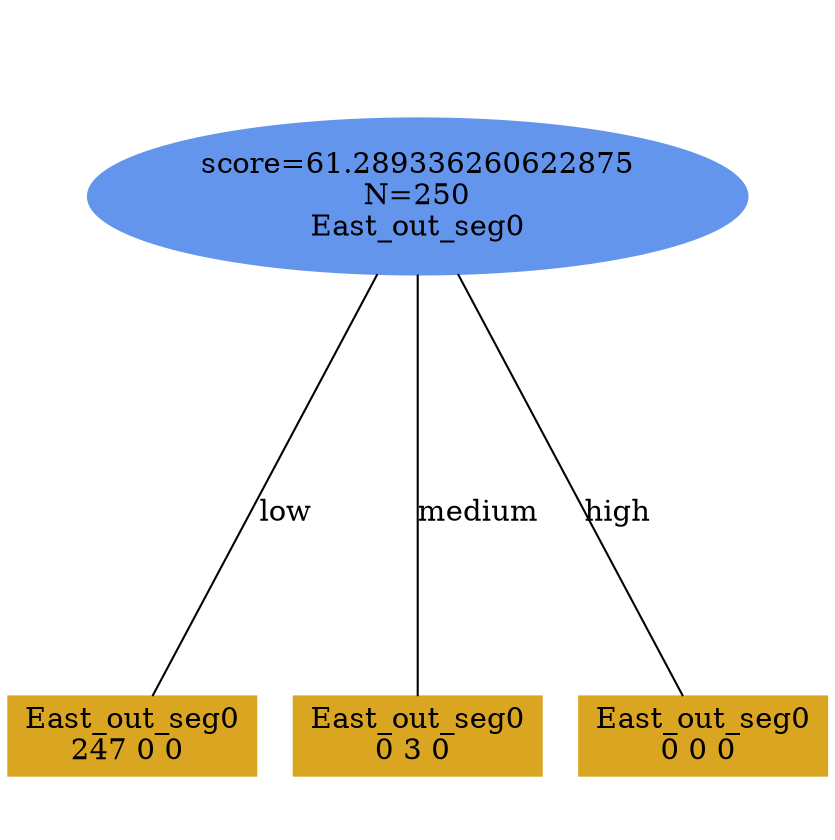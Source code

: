 digraph "DD" {
size = "7.5,10"
ratio=1.0;
center = true;
edge [dir = none];
{ rank = same; node [shape=ellipse, style=filled, color=cornflowerblue];"2974" [label="score=61.289336260622875\nN=250\nEast_out_seg0"];}
{ rank = same; node [shape=box, style=filled, color=goldenrod];"2975" [label="East_out_seg0\n247 0 0 "];}
{ rank = same; node [shape=box, style=filled, color=goldenrod];"2976" [label="East_out_seg0\n0 3 0 "];}
{ rank = same; node [shape=box, style=filled, color=goldenrod];"2977" [label="East_out_seg0\n0 0 0 "];}
"2974" -> "2975" [label = "low"];
"2974" -> "2976" [label = "medium"];
"2974" -> "2977" [label = "high"];

}